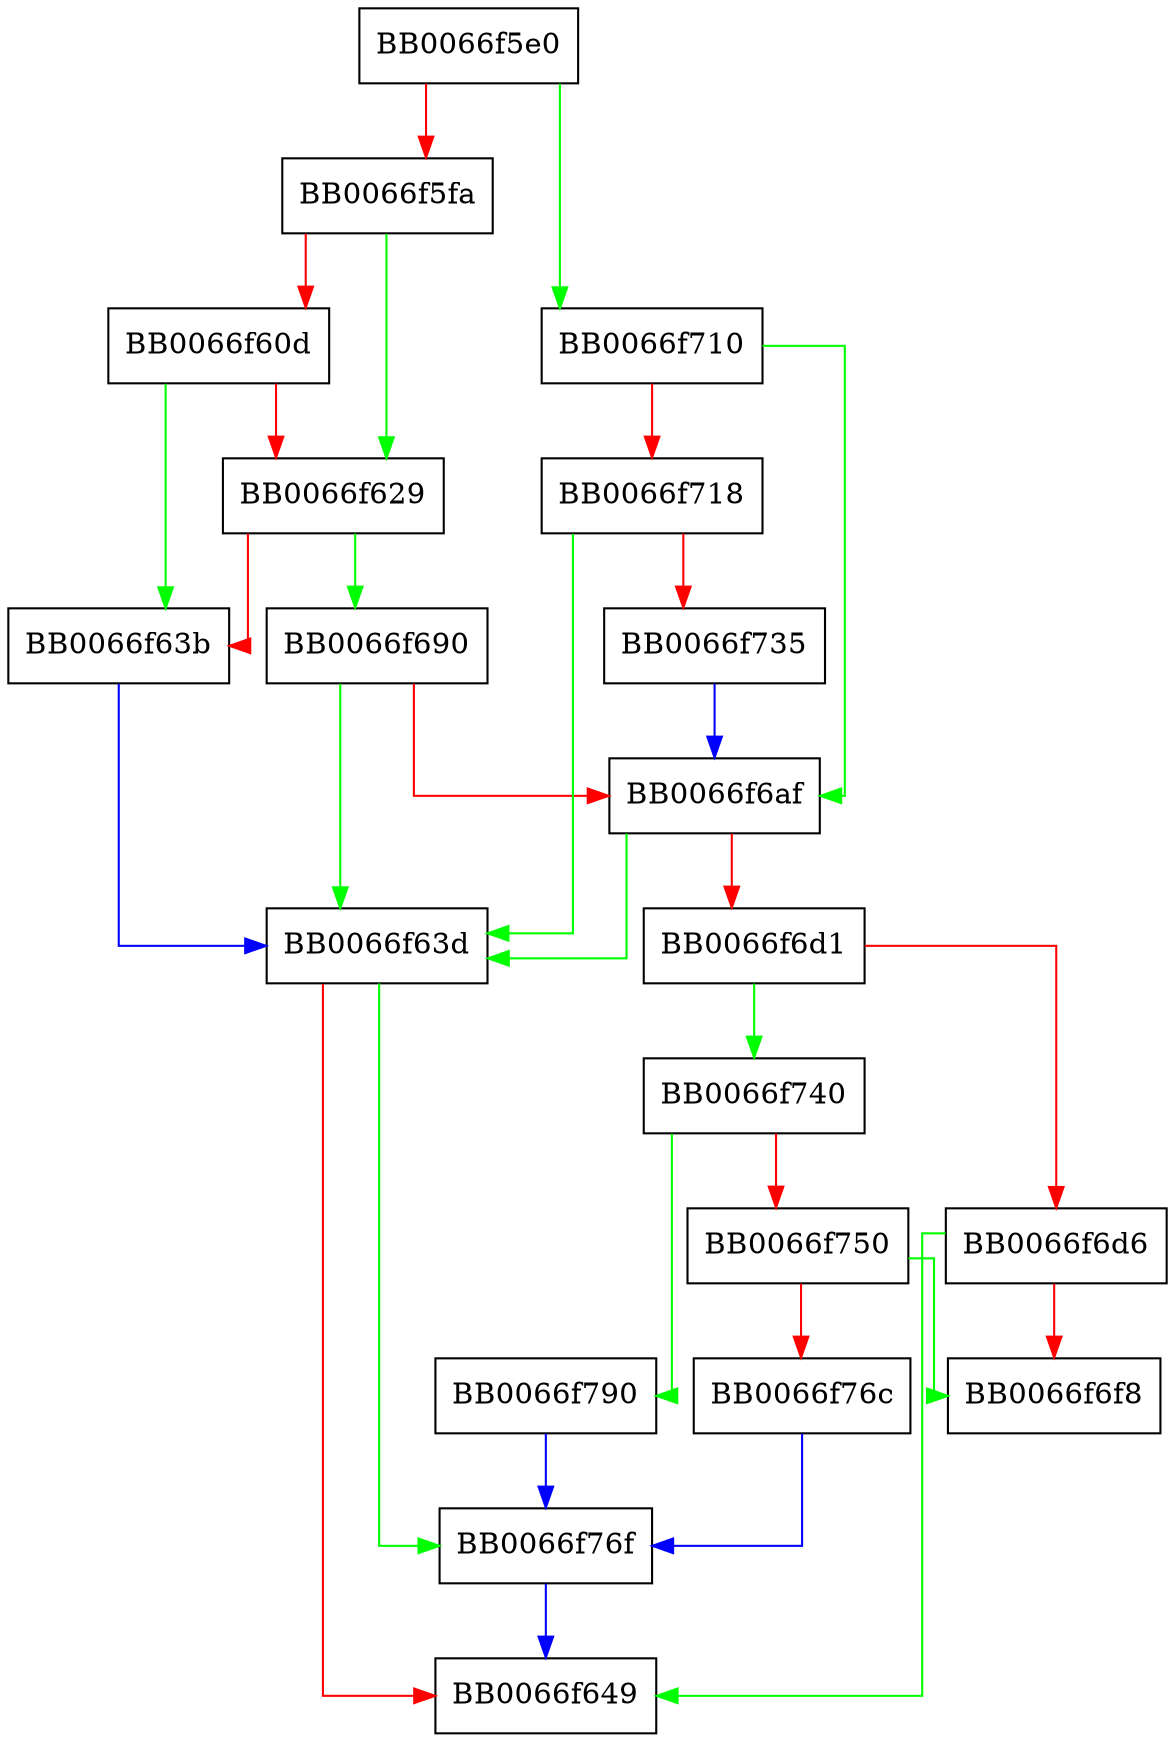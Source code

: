 digraph X509V3_add_value {
  node [shape="box"];
  graph [splines=ortho];
  BB0066f5e0 -> BB0066f710 [color="green"];
  BB0066f5e0 -> BB0066f5fa [color="red"];
  BB0066f5fa -> BB0066f629 [color="green"];
  BB0066f5fa -> BB0066f60d [color="red"];
  BB0066f60d -> BB0066f63b [color="green"];
  BB0066f60d -> BB0066f629 [color="red"];
  BB0066f629 -> BB0066f690 [color="green"];
  BB0066f629 -> BB0066f63b [color="red"];
  BB0066f63b -> BB0066f63d [color="blue"];
  BB0066f63d -> BB0066f76f [color="green"];
  BB0066f63d -> BB0066f649 [color="red"];
  BB0066f690 -> BB0066f63d [color="green"];
  BB0066f690 -> BB0066f6af [color="red"];
  BB0066f6af -> BB0066f63d [color="green"];
  BB0066f6af -> BB0066f6d1 [color="red"];
  BB0066f6d1 -> BB0066f740 [color="green"];
  BB0066f6d1 -> BB0066f6d6 [color="red"];
  BB0066f6d6 -> BB0066f649 [color="green"];
  BB0066f6d6 -> BB0066f6f8 [color="red"];
  BB0066f710 -> BB0066f6af [color="green"];
  BB0066f710 -> BB0066f718 [color="red"];
  BB0066f718 -> BB0066f63d [color="green"];
  BB0066f718 -> BB0066f735 [color="red"];
  BB0066f735 -> BB0066f6af [color="blue"];
  BB0066f740 -> BB0066f790 [color="green"];
  BB0066f740 -> BB0066f750 [color="red"];
  BB0066f750 -> BB0066f6f8 [color="green"];
  BB0066f750 -> BB0066f76c [color="red"];
  BB0066f76c -> BB0066f76f [color="blue"];
  BB0066f76f -> BB0066f649 [color="blue"];
  BB0066f790 -> BB0066f76f [color="blue"];
}